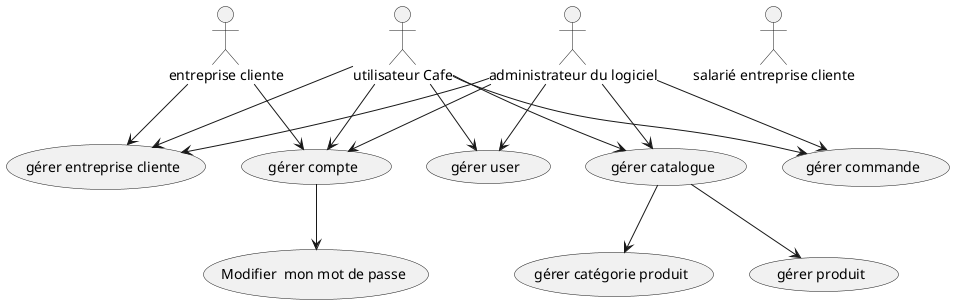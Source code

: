 @startuml

usecase (gérer compte) as UC_Gerer_Compte
usecase (gérer user) as UC_Gerer_Utilisateur
usecase (gérer catalogue) as UC_Gerer_Catalogue
usecase (gérer entreprise cliente) as UC_Gerer_Entreprise
usecase (gérer commande) as UC_Gerer_Commande

usecase (Modifier  mon mot de passe) as UC_MDP
usecase (gérer produit) as UC_G_Produit
usecase (gérer catégorie produit) as UC_G_Cat_Produit



actor :administrateur du logiciel: as admin
actor :utilisateur Cafe: as userCafe
actor :entreprise cliente: as entreprise
actor :salarié entreprise cliente: as salarie


admin --> UC_Gerer_Compte
admin --> UC_Gerer_Catalogue
admin --> UC_Gerer_Entreprise
admin --> UC_Gerer_Commande
admin --> UC_Gerer_Utilisateur

userCafe --> UC_Gerer_Compte
userCafe --> UC_Gerer_Catalogue
userCafe --> UC_Gerer_Entreprise
userCafe --> UC_Gerer_Commande
userCafe --> UC_Gerer_Utilisateur


entreprise --> UC_Gerer_Entreprise
entreprise --> UC_Gerer_Compte


UC_Gerer_Compte --> UC_MDP
UC_Gerer_Catalogue --> UC_G_Produit
UC_Gerer_Catalogue --> UC_G_Cat_Produit

@enduml
